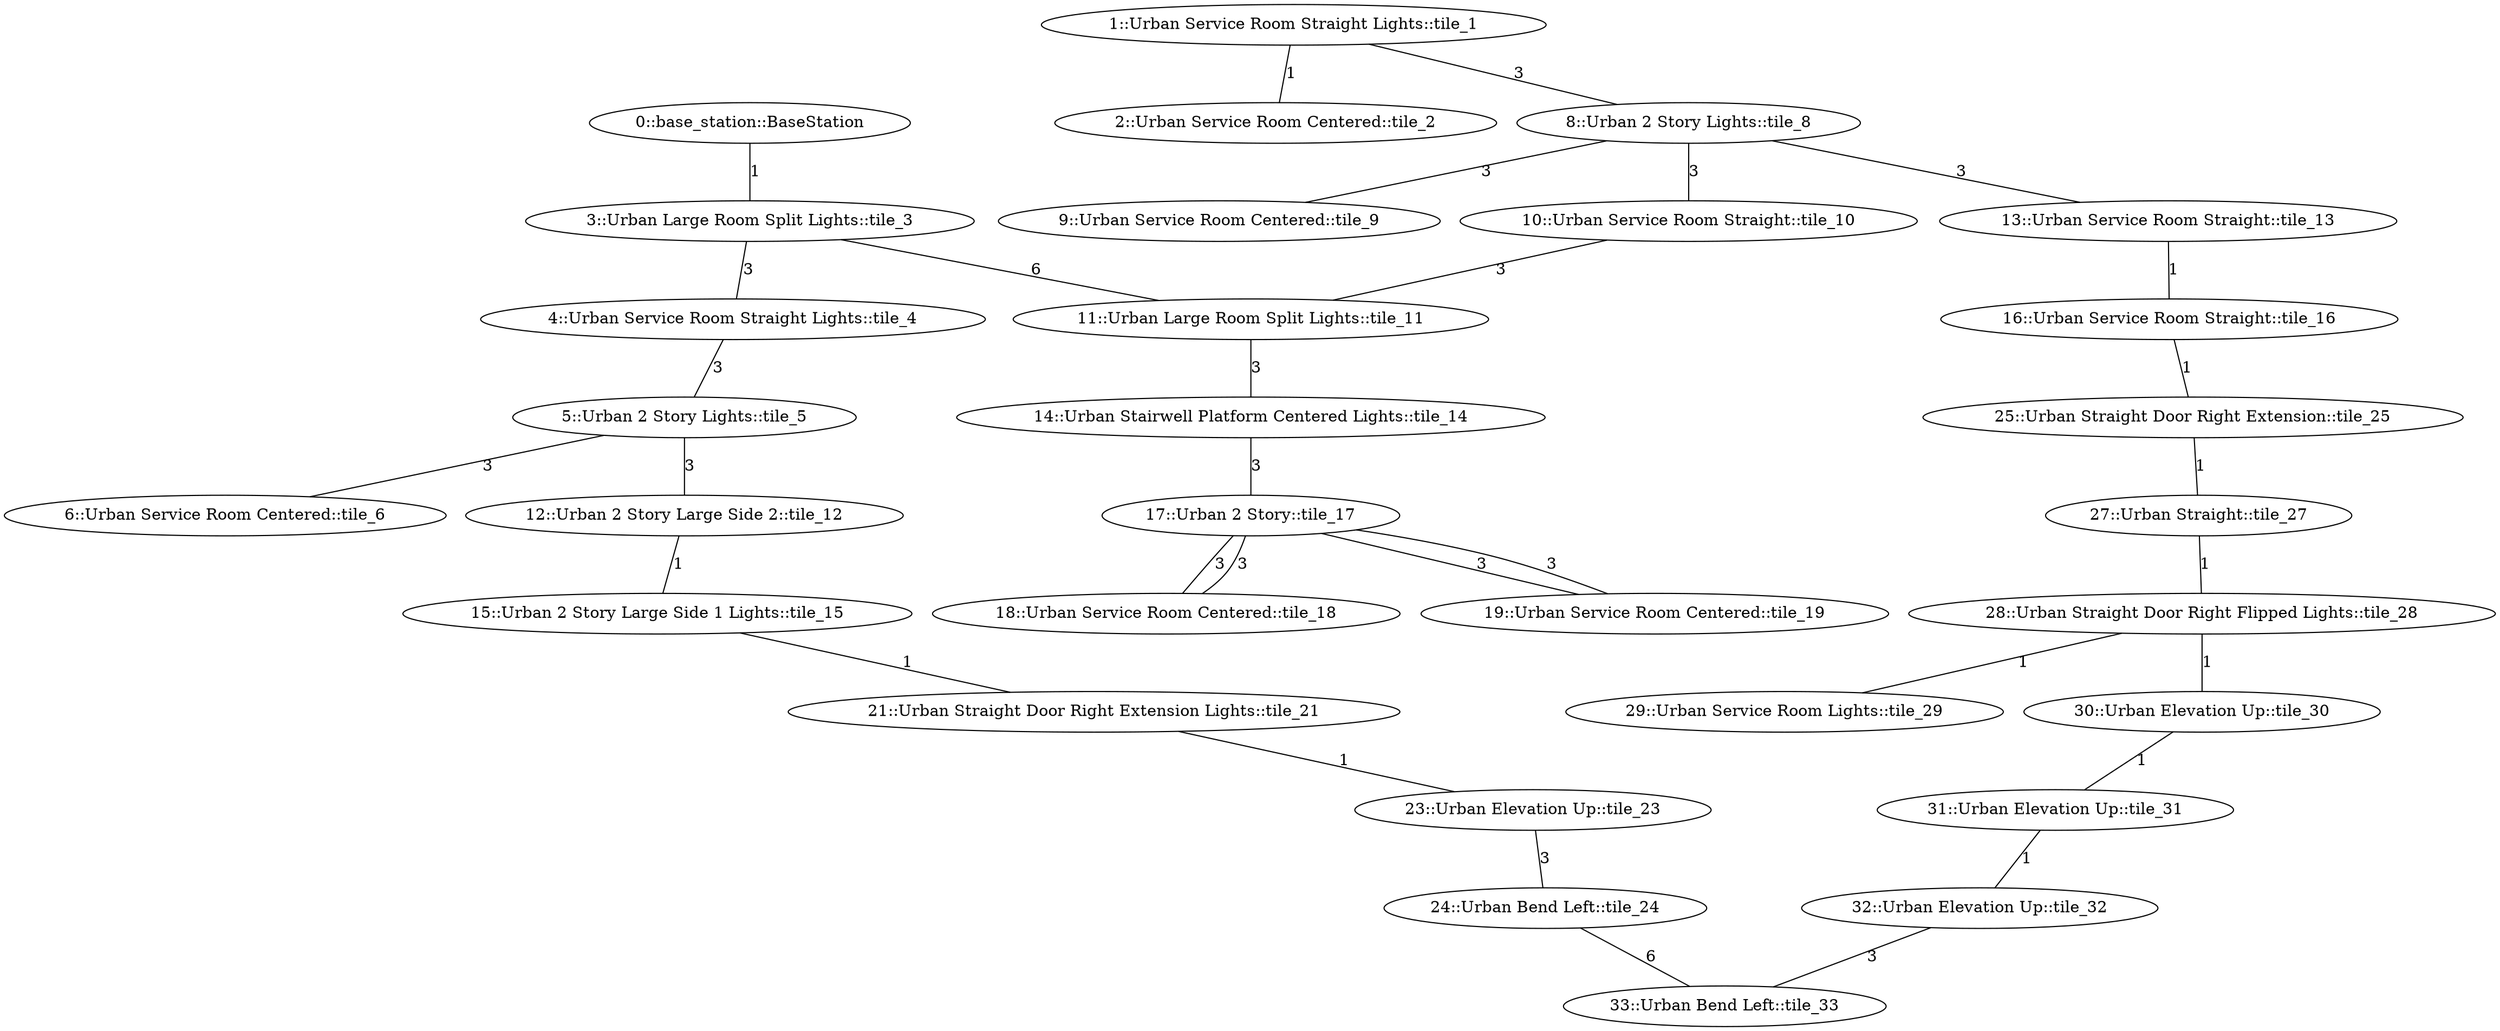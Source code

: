 /* Visibility graph for urban_circuit_practice_01.tsv */
/* Generated with the tile_tsv.py script: */
/*   tile_tsv.py urban_circuit_practice_01.tsv -\-graph-file urban_circuit_practice_01.dot -\-world-file urban_circuit_practice_01.sdf -\-world-name urban_circuit_practice_01 -\-scale_x 40 -\-scale_y 40 -\-urban -\-y0 24 -\-x0 -96 -\-z0 1 -\-level_type row_col */

graph {
  /* ==== Vertices ==== */

  /* Base station / Staging area */
  0   [label="0::base_station::BaseStation"];

  1   [label="1::Urban Service Room Straight Lights::tile_1"];
  2   [label="2::Urban Service Room Centered::tile_2"];
  3   [label="3::Urban Large Room Split Lights::tile_3"];
  4   [label="4::Urban Service Room Straight Lights::tile_4"];
  5   [label="5::Urban 2 Story Lights::tile_5"];
  6   [label="6::Urban Service Room Centered::tile_6"];
  8   [label="8::Urban 2 Story Lights::tile_8"];
  9   [label="9::Urban Service Room Centered::tile_9"];
  10  [label="10::Urban Service Room Straight::tile_10"];
  11  [label="11::Urban Large Room Split Lights::tile_11"];
  12  [label="12::Urban 2 Story Large Side 2::tile_12"];
  13  [label="13::Urban Service Room Straight::tile_13"];
  14  [label="14::Urban Stairwell Platform Centered Lights::tile_14"];
  15  [label="15::Urban 2 Story Large Side 1 Lights::tile_15"];
  16  [label="16::Urban Service Room Straight::tile_16"];
  17  [label="17::Urban 2 Story::tile_17"];
  18  [label="18::Urban Service Room Centered::tile_18"];
  19  [label="19::Urban Service Room Centered::tile_19"];
  21  [label="21::Urban Straight Door Right Extension Lights::tile_21"];
  23  [label="23::Urban Elevation Up::tile_23"];
  24  [label="24::Urban Bend Left::tile_24"];
  25  [label="25::Urban Straight Door Right Extension::tile_25"];
  27  [label="27::Urban Straight::tile_27"];
  28  [label="28::Urban Straight Door Right Flipped Lights::tile_28"];
  29  [label="29::Urban Service Room Lights::tile_29"];
  30  [label="30::Urban Elevation Up::tile_30"];
  31  [label="31::Urban Elevation Up::tile_31"];
  32  [label="32::Urban Elevation Up::tile_32"];
  33  [label="33::Urban Bend Left::tile_33"];

  /* ==== Edges ==== */

  /* Base station */
  0  -- 3   [label=1];
  1  -- 8   [label=3];  /* Intersection */
  3  -- 4   [label=3];  /* Intersection */
  3  -- 11  [label=6];  /* Intersection */
  4  -- 5   [label=3];  /* Intersection */
  5  -- 12  [label=3];  /* Intersection */
  8  -- 10  [label=3];  /* Intersection */
  8  -- 13  [label=3];  /* Intersection */
  10 -- 11  [label=3];  /* Intersection */
  11 -- 14  [label=3];  /* Intersection */
  12 -- 15  [label=1];
  13 -- 16  [label=1];
  14 -- 17  [label=3];  /* Intersection */
  15 -- 21  [label=1];
  16 -- 25  [label=1];
  21 -- 23  [label=1];
  23 -- 24  [label=3];
  24 -- 33  [label=6];
  25 -- 27  [label=1];
  27 -- 28  [label=1];
  28 -- 30  [label=1];
  30 -- 31  [label=1];
  31 -- 32  [label=1];
  32 -- 33  [label=3];
  1  -- 2   [label=1];
  5  -- 6   [label=3];  /* Intersection */
  8  -- 9   [label=3];  /* Intersection */
  17 -- 18  [label=3];  /* Intersection */
  17 -- 19  [label=3];  /* Intersection */
  17 -- 18  [label=3];  /* Intersection */
  17 -- 19  [label=3];  /* Intersection */
  28 -- 29  [label=1];
}
